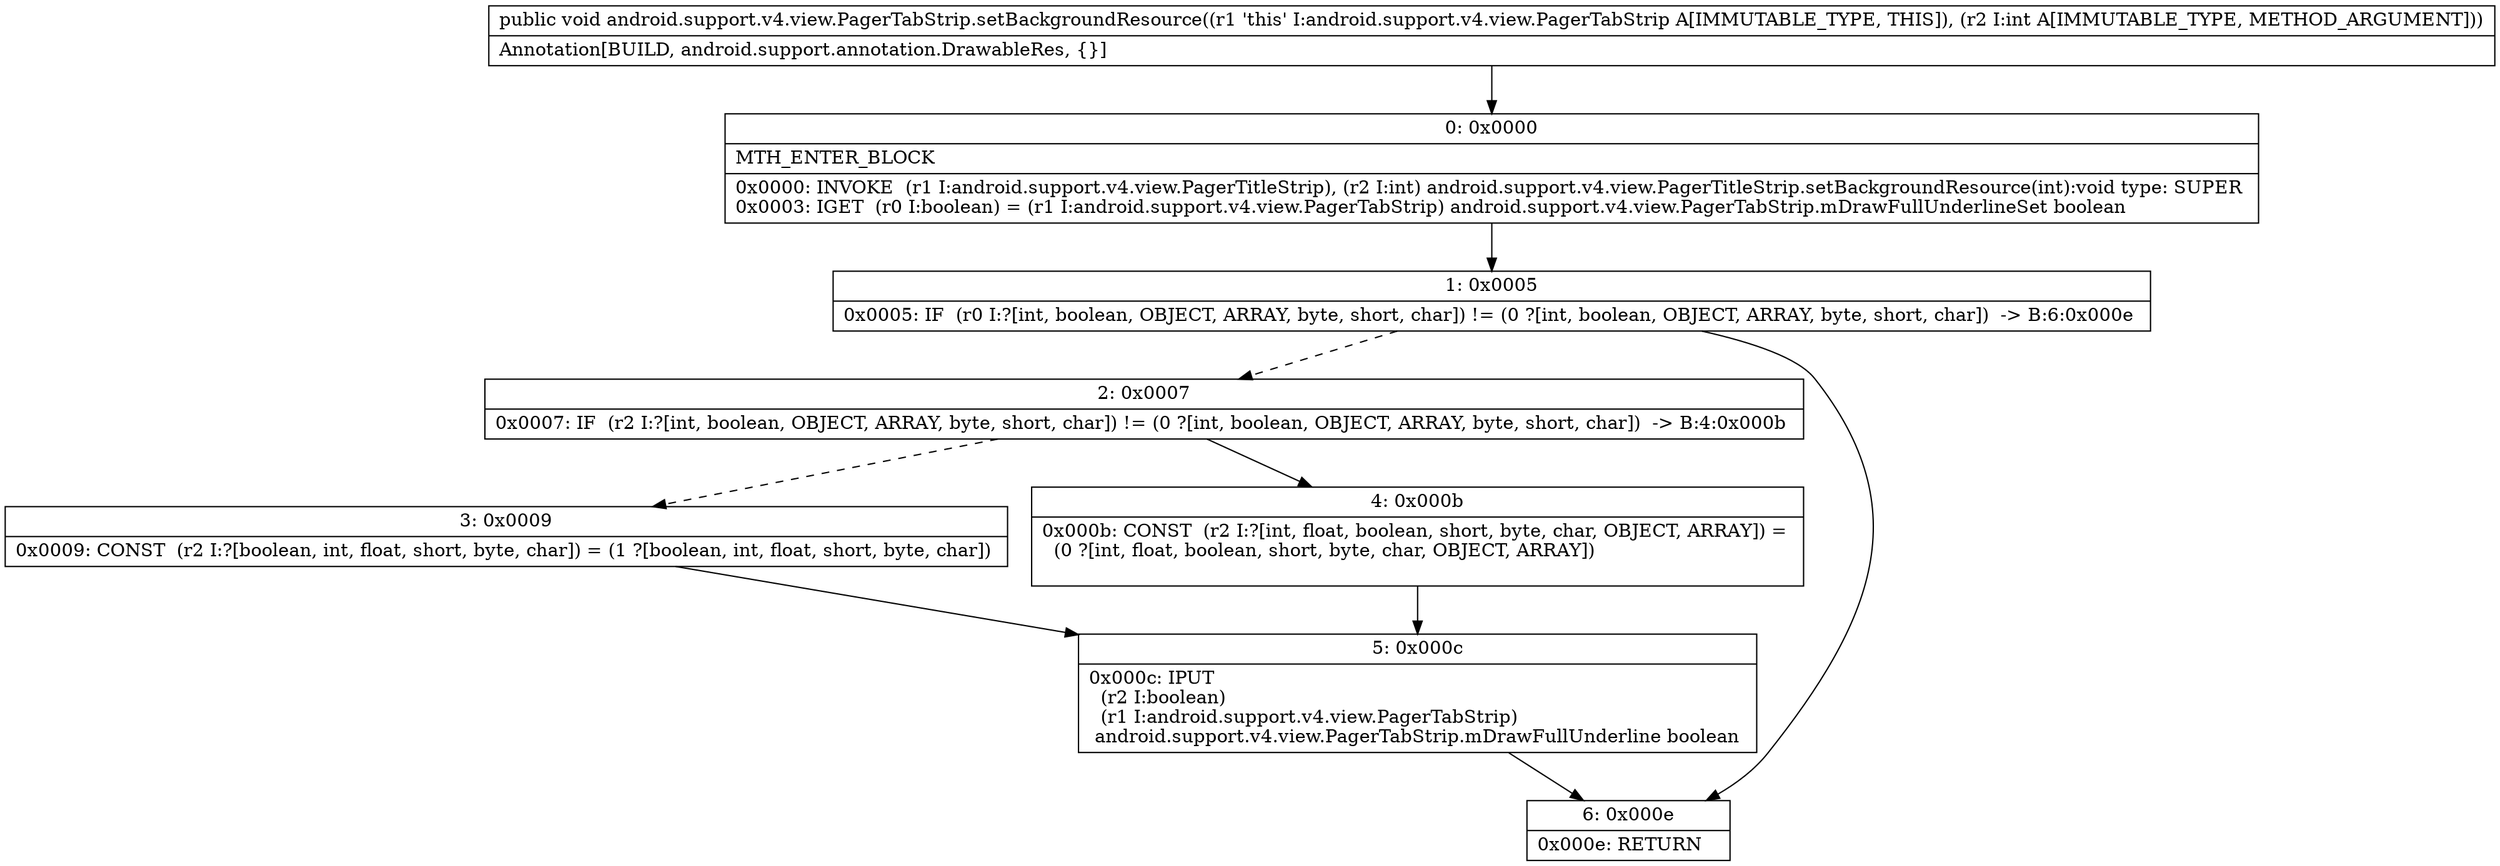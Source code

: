 digraph "CFG forandroid.support.v4.view.PagerTabStrip.setBackgroundResource(I)V" {
Node_0 [shape=record,label="{0\:\ 0x0000|MTH_ENTER_BLOCK\l|0x0000: INVOKE  (r1 I:android.support.v4.view.PagerTitleStrip), (r2 I:int) android.support.v4.view.PagerTitleStrip.setBackgroundResource(int):void type: SUPER \l0x0003: IGET  (r0 I:boolean) = (r1 I:android.support.v4.view.PagerTabStrip) android.support.v4.view.PagerTabStrip.mDrawFullUnderlineSet boolean \l}"];
Node_1 [shape=record,label="{1\:\ 0x0005|0x0005: IF  (r0 I:?[int, boolean, OBJECT, ARRAY, byte, short, char]) != (0 ?[int, boolean, OBJECT, ARRAY, byte, short, char])  \-\> B:6:0x000e \l}"];
Node_2 [shape=record,label="{2\:\ 0x0007|0x0007: IF  (r2 I:?[int, boolean, OBJECT, ARRAY, byte, short, char]) != (0 ?[int, boolean, OBJECT, ARRAY, byte, short, char])  \-\> B:4:0x000b \l}"];
Node_3 [shape=record,label="{3\:\ 0x0009|0x0009: CONST  (r2 I:?[boolean, int, float, short, byte, char]) = (1 ?[boolean, int, float, short, byte, char]) \l}"];
Node_4 [shape=record,label="{4\:\ 0x000b|0x000b: CONST  (r2 I:?[int, float, boolean, short, byte, char, OBJECT, ARRAY]) = \l  (0 ?[int, float, boolean, short, byte, char, OBJECT, ARRAY])\l \l}"];
Node_5 [shape=record,label="{5\:\ 0x000c|0x000c: IPUT  \l  (r2 I:boolean)\l  (r1 I:android.support.v4.view.PagerTabStrip)\l android.support.v4.view.PagerTabStrip.mDrawFullUnderline boolean \l}"];
Node_6 [shape=record,label="{6\:\ 0x000e|0x000e: RETURN   \l}"];
MethodNode[shape=record,label="{public void android.support.v4.view.PagerTabStrip.setBackgroundResource((r1 'this' I:android.support.v4.view.PagerTabStrip A[IMMUTABLE_TYPE, THIS]), (r2 I:int A[IMMUTABLE_TYPE, METHOD_ARGUMENT]))  | Annotation[BUILD, android.support.annotation.DrawableRes, \{\}]\l}"];
MethodNode -> Node_0;
Node_0 -> Node_1;
Node_1 -> Node_2[style=dashed];
Node_1 -> Node_6;
Node_2 -> Node_3[style=dashed];
Node_2 -> Node_4;
Node_3 -> Node_5;
Node_4 -> Node_5;
Node_5 -> Node_6;
}

